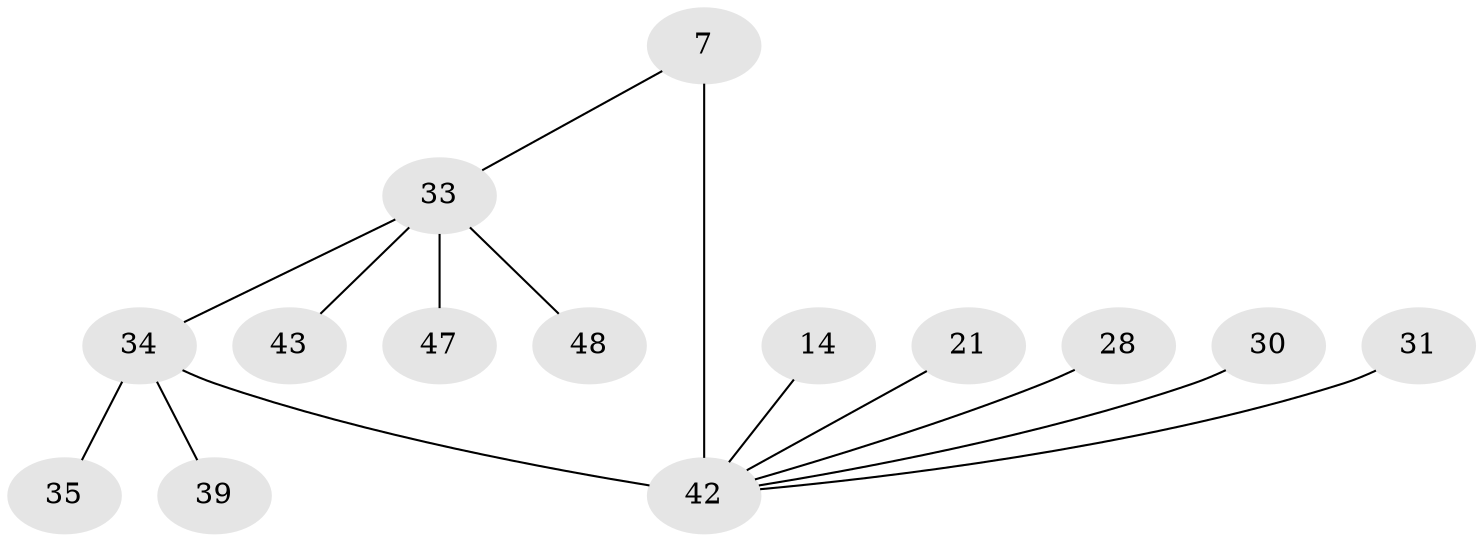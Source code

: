 // original degree distribution, {4: 0.14583333333333334, 7: 0.041666666666666664, 3: 0.10416666666666667, 9: 0.020833333333333332, 8: 0.020833333333333332, 2: 0.25, 1: 0.4166666666666667}
// Generated by graph-tools (version 1.1) at 2025/58/03/04/25 21:58:43]
// undirected, 14 vertices, 14 edges
graph export_dot {
graph [start="1"]
  node [color=gray90,style=filled];
  7 [super="+5"];
  14;
  21;
  28 [super="+20"];
  30;
  31;
  33 [super="+25+4+22"];
  34 [super="+27"];
  35;
  39 [super="+19"];
  42 [super="+12+15+29+36"];
  43;
  47 [super="+24+45"];
  48 [super="+40+44+46"];
  7 -- 33 [weight=3];
  7 -- 42 [weight=4];
  14 -- 42;
  21 -- 42;
  28 -- 42;
  30 -- 42 [weight=2];
  31 -- 42;
  33 -- 43;
  33 -- 48;
  33 -- 47 [weight=2];
  33 -- 34 [weight=2];
  34 -- 35;
  34 -- 39;
  34 -- 42 [weight=4];
}
